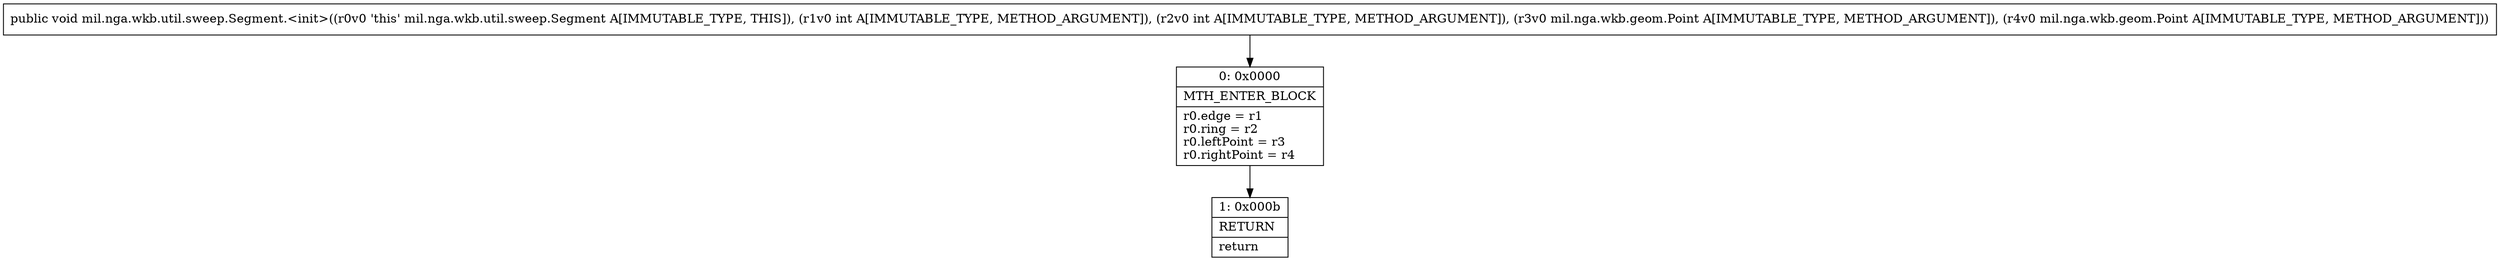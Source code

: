 digraph "CFG formil.nga.wkb.util.sweep.Segment.\<init\>(IILmil\/nga\/wkb\/geom\/Point;Lmil\/nga\/wkb\/geom\/Point;)V" {
Node_0 [shape=record,label="{0\:\ 0x0000|MTH_ENTER_BLOCK\l|r0.edge = r1\lr0.ring = r2\lr0.leftPoint = r3\lr0.rightPoint = r4\l}"];
Node_1 [shape=record,label="{1\:\ 0x000b|RETURN\l|return\l}"];
MethodNode[shape=record,label="{public void mil.nga.wkb.util.sweep.Segment.\<init\>((r0v0 'this' mil.nga.wkb.util.sweep.Segment A[IMMUTABLE_TYPE, THIS]), (r1v0 int A[IMMUTABLE_TYPE, METHOD_ARGUMENT]), (r2v0 int A[IMMUTABLE_TYPE, METHOD_ARGUMENT]), (r3v0 mil.nga.wkb.geom.Point A[IMMUTABLE_TYPE, METHOD_ARGUMENT]), (r4v0 mil.nga.wkb.geom.Point A[IMMUTABLE_TYPE, METHOD_ARGUMENT])) }"];
MethodNode -> Node_0;
Node_0 -> Node_1;
}

